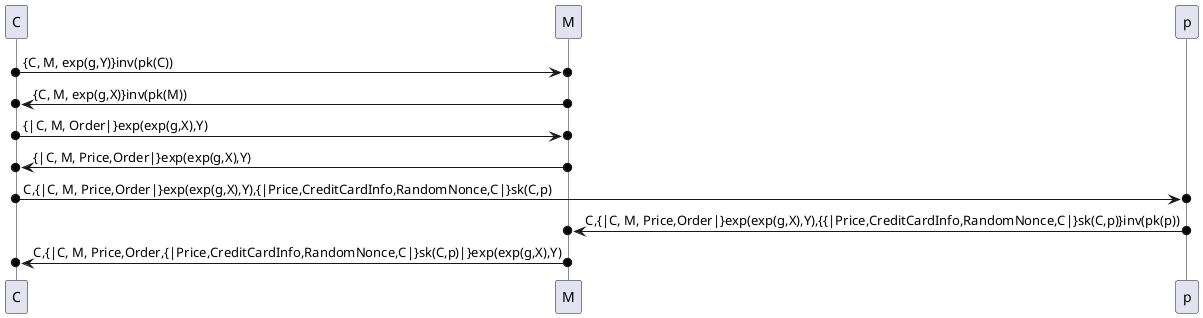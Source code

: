 @startuml
<Style>
sequenceDiagram {
    Lifeline {
        linestyle solid
    }
}
</Style>

participant C as "C"
participant M as "M"
participant p as "p"

C o->o M : {C, M, exp(g,Y)}inv(pk(C))
M o->o C : {C, M, exp(g,X)}inv(pk(M))
C o->o M : {|C, M, Order|}exp(exp(g,X),Y)
M o->o C : {|C, M, Price,Order|}exp(exp(g,X),Y)
C o->o p : C,{|C, M, Price,Order|}exp(exp(g,X),Y),{|Price,CreditCardInfo,RandomNonce,C|}sk(C,p)
p o->o M : C,{|C, M, Price,Order|}exp(exp(g,X),Y),{{|Price,CreditCardInfo,RandomNonce,C|}sk(C,p)}inv(pk(p))
M o->o C : C,{|C, M, Price,Order,{|Price,CreditCardInfo,RandomNonce,C|}sk(C,p)|}exp(exp(g,X),Y)

@enduml